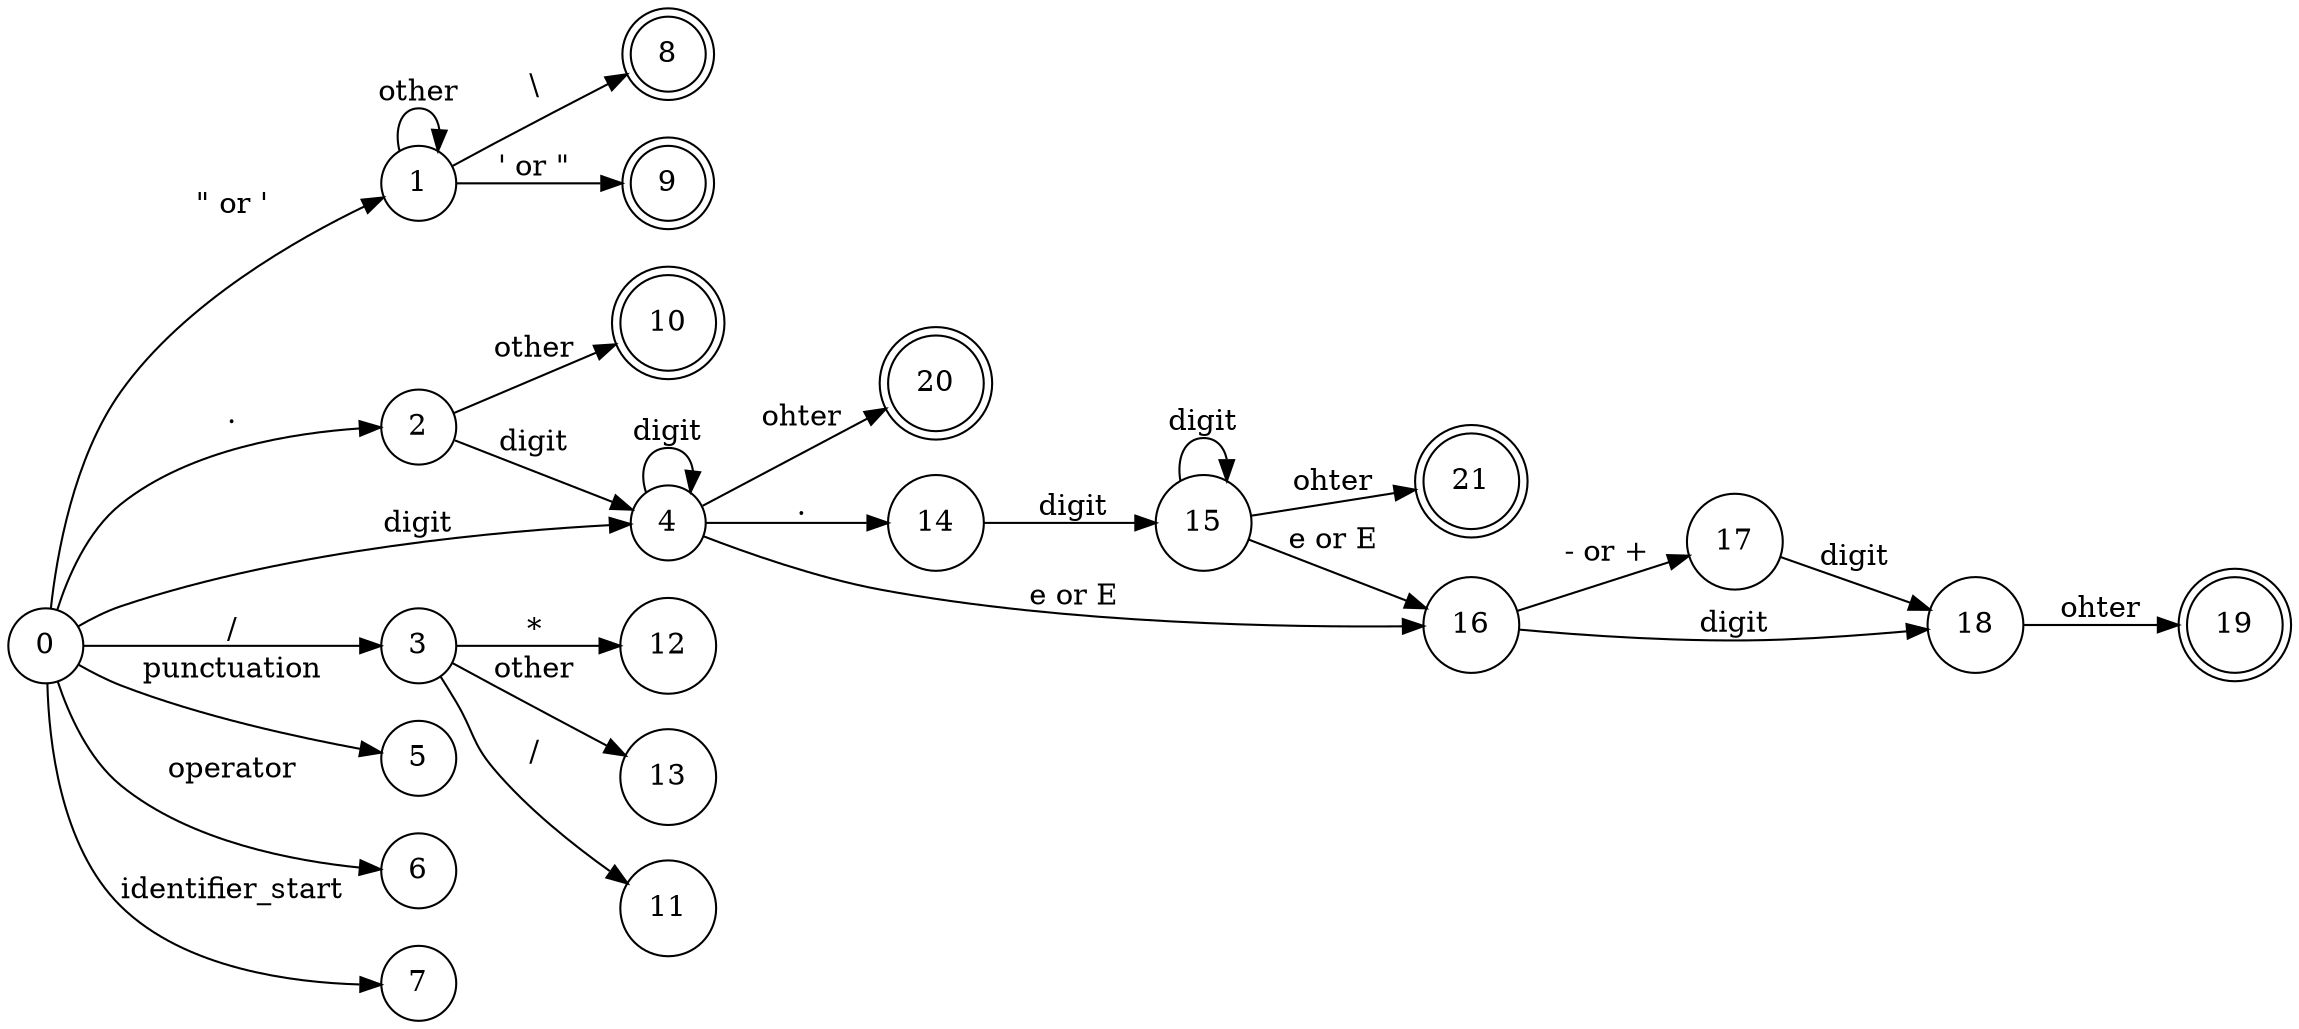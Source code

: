 digraph finite_state_machine {
    rankdir=LR;
    node [shape = doublecircle]; 8 9 10 19 20 21;
    node [shape = circle];
    0 -> 1  [label = "\" or '"];
    0 -> 2  [label = "."];
    0 -> 3  [label = "/"];
    0 -> 4  [label = "digit"];
    0 -> 5  [label = "punctuation"];
    0 -> 6  [label = "operator"];
    0 -> 7  [label = "identifier_start"]

    // 字符串
    1 -> 1  [label = "other"];
    1 -> 8  [label = "\\"];
    1 -> 9  [label = "' or \""];

    // dot
    2 -> 10 [label = "other"];
    2 -> 4  [label = "digit"];

    // slash
    3 -> 11 [label = "/"];
    3 -> 12 [label = "*"];
    3 -> 13 [label = "other"];

    // number
    4 -> 4  [label = "digit"];
    4 -> 14 [label = "."];
    14 -> 15    [label = "digit"];
    15 -> 15    [label = "digit"];
    15 -> 16    [label = "e or E"];
    4 -> 16 [label = "e or E"];
    16 -> 17    [label = "- or +"];
    17 -> 18    [label = "digit"];
    16 -> 18    [label = "digit"];
    18 -> 19    [label = "ohter"];
    4 -> 20 [label = "ohter"];
    15 -> 21    [label = "ohter"];

}
